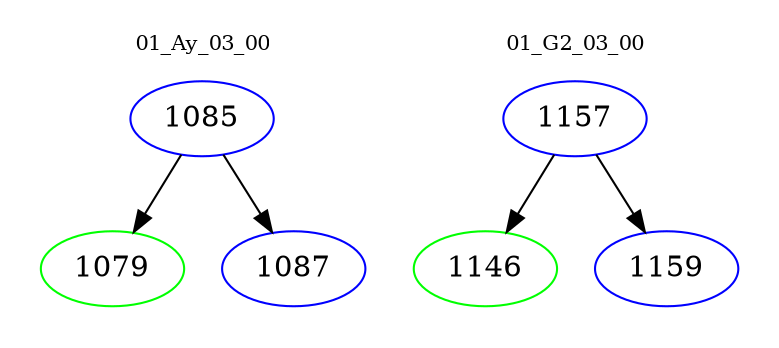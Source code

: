 digraph{
subgraph cluster_0 {
color = white
label = "01_Ay_03_00";
fontsize=10;
T0_1085 [label="1085", color="blue"]
T0_1085 -> T0_1079 [color="black"]
T0_1079 [label="1079", color="green"]
T0_1085 -> T0_1087 [color="black"]
T0_1087 [label="1087", color="blue"]
}
subgraph cluster_1 {
color = white
label = "01_G2_03_00";
fontsize=10;
T1_1157 [label="1157", color="blue"]
T1_1157 -> T1_1146 [color="black"]
T1_1146 [label="1146", color="green"]
T1_1157 -> T1_1159 [color="black"]
T1_1159 [label="1159", color="blue"]
}
}
